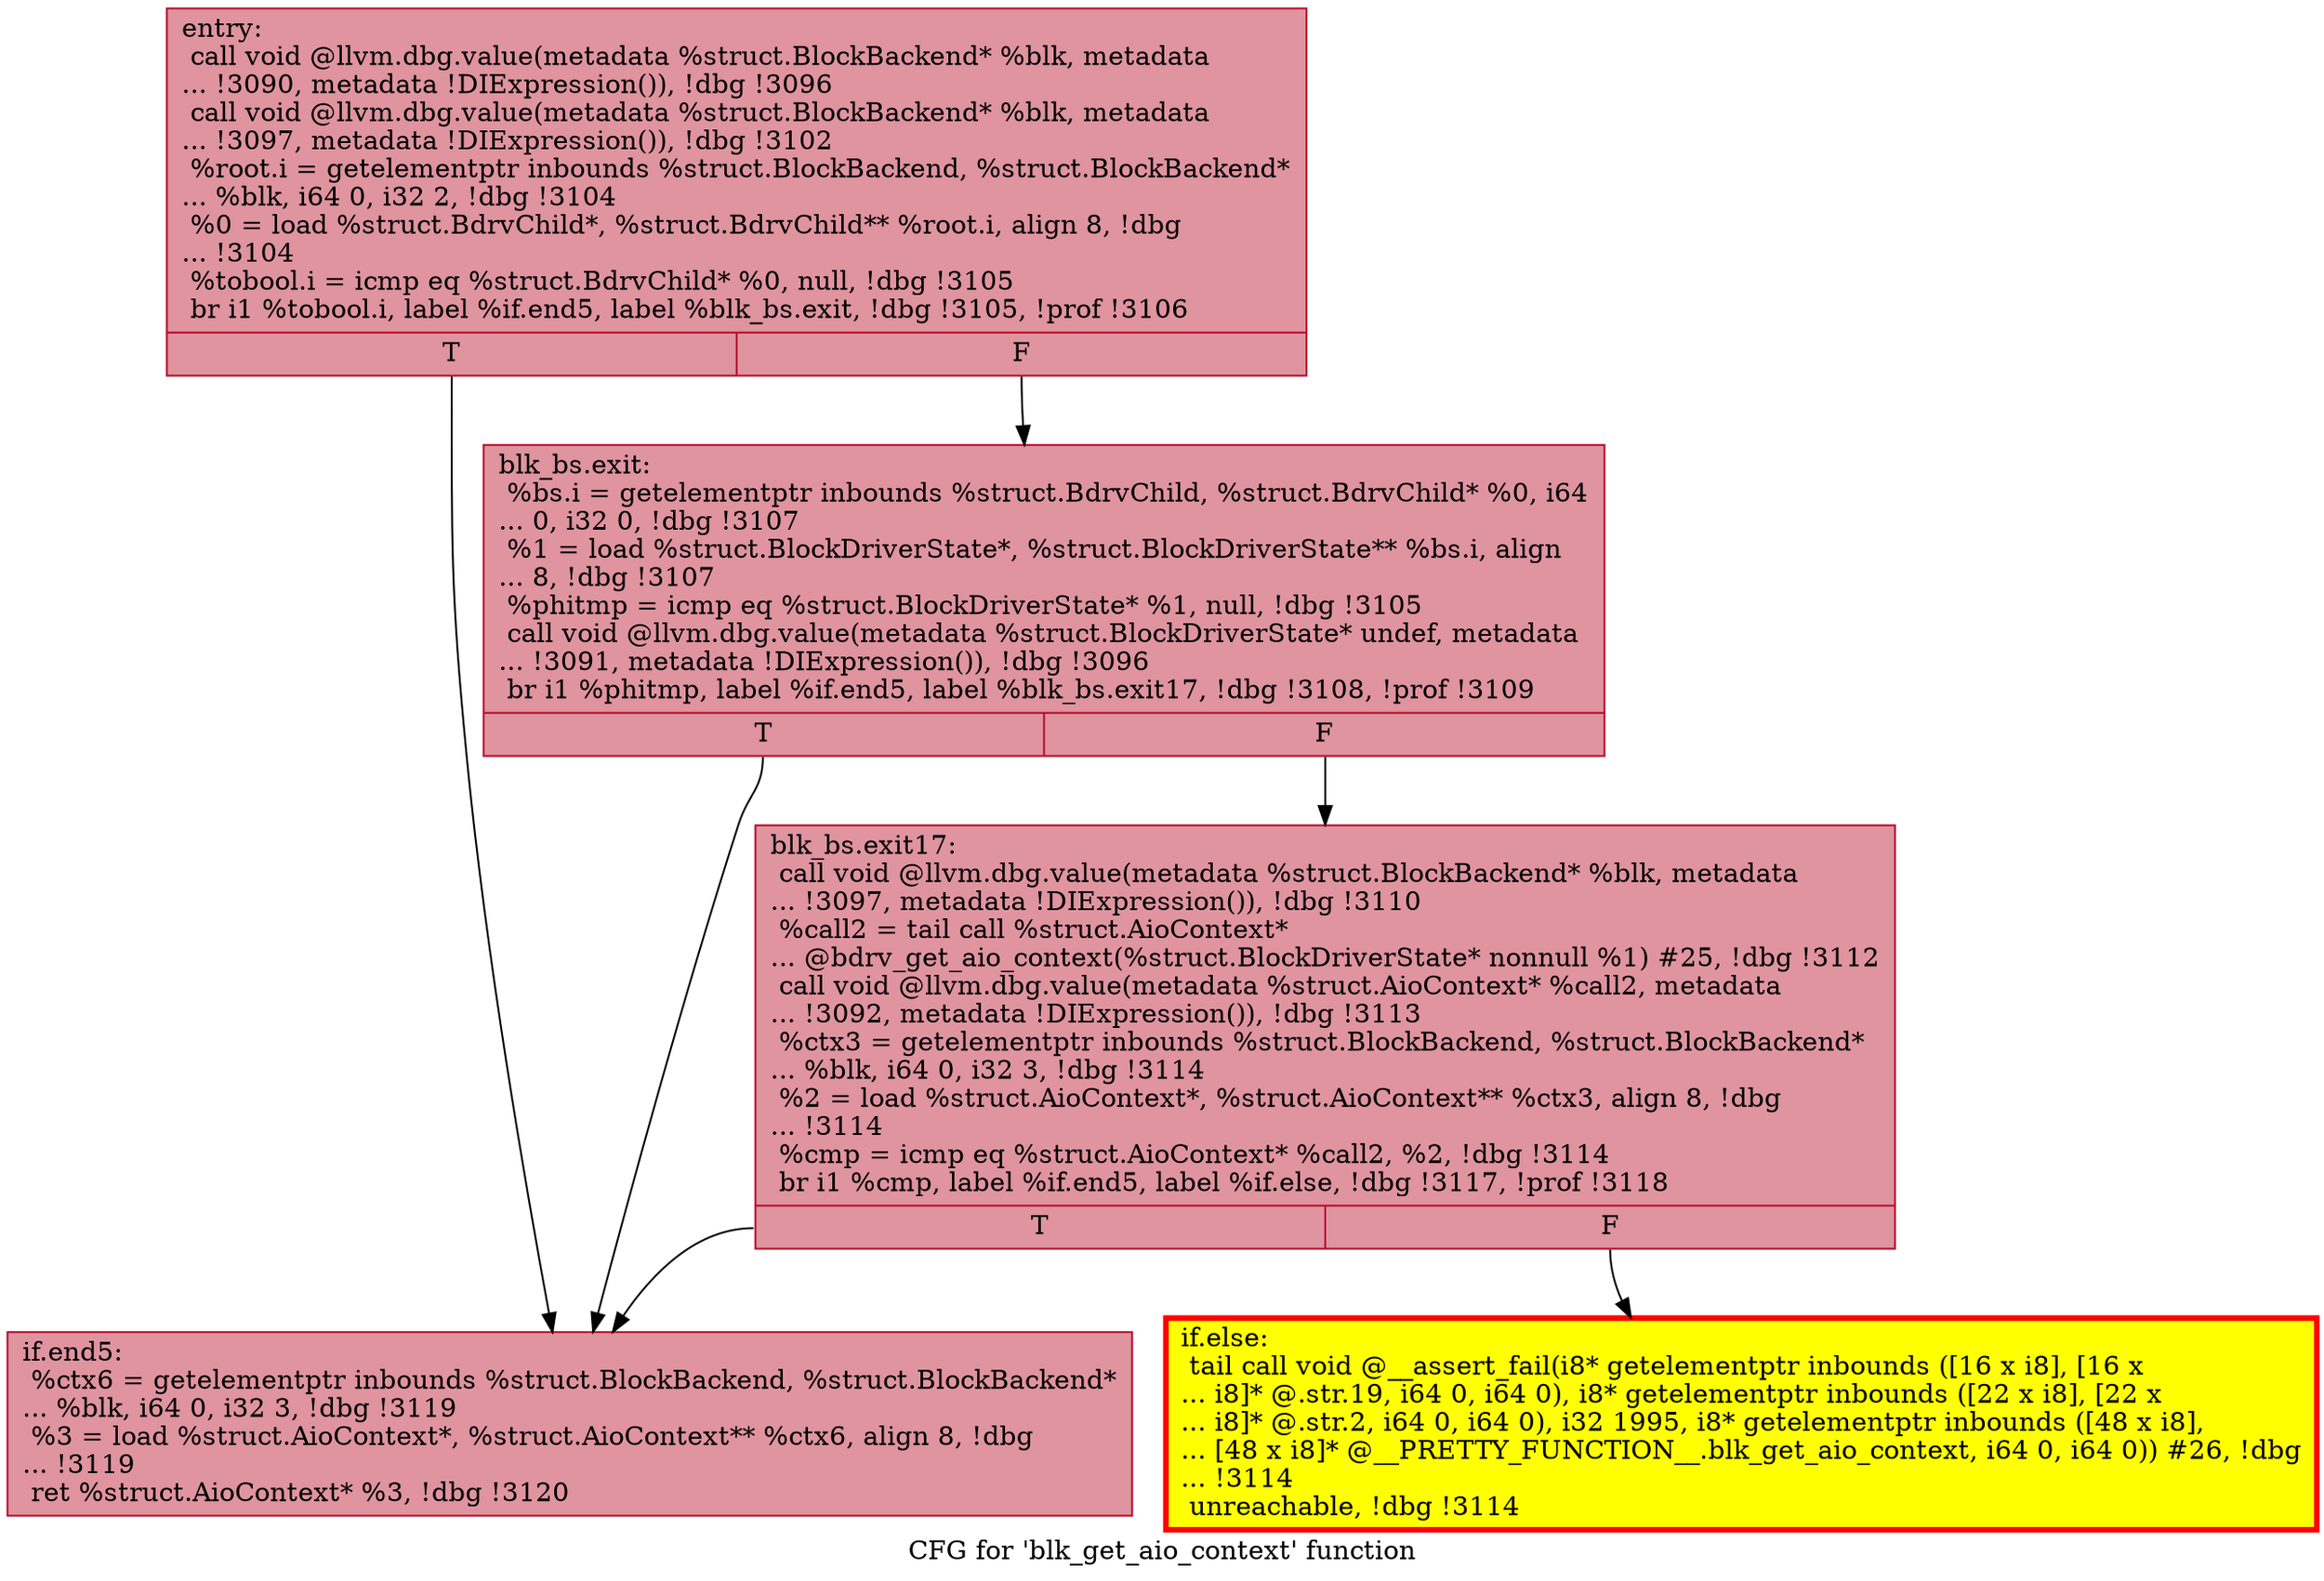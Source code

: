 digraph "CFG for 'blk_get_aio_context' function" {
	label="CFG for 'blk_get_aio_context' function";

	Node0x55d70fd40380 [shape=record,color="#b70d28ff", style=filled, fillcolor="#b70d2870",label="{entry:\l  call void @llvm.dbg.value(metadata %struct.BlockBackend* %blk, metadata\l... !3090, metadata !DIExpression()), !dbg !3096\l  call void @llvm.dbg.value(metadata %struct.BlockBackend* %blk, metadata\l... !3097, metadata !DIExpression()), !dbg !3102\l  %root.i = getelementptr inbounds %struct.BlockBackend, %struct.BlockBackend*\l... %blk, i64 0, i32 2, !dbg !3104\l  %0 = load %struct.BdrvChild*, %struct.BdrvChild** %root.i, align 8, !dbg\l... !3104\l  %tobool.i = icmp eq %struct.BdrvChild* %0, null, !dbg !3105\l  br i1 %tobool.i, label %if.end5, label %blk_bs.exit, !dbg !3105, !prof !3106\l|{<s0>T|<s1>F}}"];
	Node0x55d70fd40380:s0 -> Node0x55d70fd43790;
	Node0x55d70fd40380:s1 -> Node0x55d70fc86310;
	Node0x55d70fc86310 [shape=record,color="#b70d28ff", style=filled, fillcolor="#b70d2870",label="{blk_bs.exit:                                      \l  %bs.i = getelementptr inbounds %struct.BdrvChild, %struct.BdrvChild* %0, i64\l... 0, i32 0, !dbg !3107\l  %1 = load %struct.BlockDriverState*, %struct.BlockDriverState** %bs.i, align\l... 8, !dbg !3107\l  %phitmp = icmp eq %struct.BlockDriverState* %1, null, !dbg !3105\l  call void @llvm.dbg.value(metadata %struct.BlockDriverState* undef, metadata\l... !3091, metadata !DIExpression()), !dbg !3096\l  br i1 %phitmp, label %if.end5, label %blk_bs.exit17, !dbg !3108, !prof !3109\l|{<s0>T|<s1>F}}"];
	Node0x55d70fc86310:s0 -> Node0x55d70fd43790;
	Node0x55d70fc86310:s1 -> Node0x55d70fbb92d0;
	Node0x55d70fbb92d0 [shape=record,color="#b70d28ff", style=filled, fillcolor="#b70d2870",label="{blk_bs.exit17:                                    \l  call void @llvm.dbg.value(metadata %struct.BlockBackend* %blk, metadata\l... !3097, metadata !DIExpression()), !dbg !3110\l  %call2 = tail call %struct.AioContext*\l... @bdrv_get_aio_context(%struct.BlockDriverState* nonnull %1) #25, !dbg !3112\l  call void @llvm.dbg.value(metadata %struct.AioContext* %call2, metadata\l... !3092, metadata !DIExpression()), !dbg !3113\l  %ctx3 = getelementptr inbounds %struct.BlockBackend, %struct.BlockBackend*\l... %blk, i64 0, i32 3, !dbg !3114\l  %2 = load %struct.AioContext*, %struct.AioContext** %ctx3, align 8, !dbg\l... !3114\l  %cmp = icmp eq %struct.AioContext* %call2, %2, !dbg !3114\l  br i1 %cmp, label %if.end5, label %if.else, !dbg !3117, !prof !3118\l|{<s0>T|<s1>F}}"];
	Node0x55d70fbb92d0:s0 -> Node0x55d70fd43790;
	Node0x55d70fbb92d0:s1 -> Node0x55d70fd442a0;
	Node0x55d70fd442a0 [shape=record,penwidth=3.0, style="filled", color="red", fillcolor="yellow",label="{if.else:                                          \l  tail call void @__assert_fail(i8* getelementptr inbounds ([16 x i8], [16 x\l... i8]* @.str.19, i64 0, i64 0), i8* getelementptr inbounds ([22 x i8], [22 x\l... i8]* @.str.2, i64 0, i64 0), i32 1995, i8* getelementptr inbounds ([48 x i8],\l... [48 x i8]* @__PRETTY_FUNCTION__.blk_get_aio_context, i64 0, i64 0)) #26, !dbg\l... !3114\l  unreachable, !dbg !3114\l}"];
	Node0x55d70fd43790 [shape=record,color="#b70d28ff", style=filled, fillcolor="#b70d2870",label="{if.end5:                                          \l  %ctx6 = getelementptr inbounds %struct.BlockBackend, %struct.BlockBackend*\l... %blk, i64 0, i32 3, !dbg !3119\l  %3 = load %struct.AioContext*, %struct.AioContext** %ctx6, align 8, !dbg\l... !3119\l  ret %struct.AioContext* %3, !dbg !3120\l}"];
}
